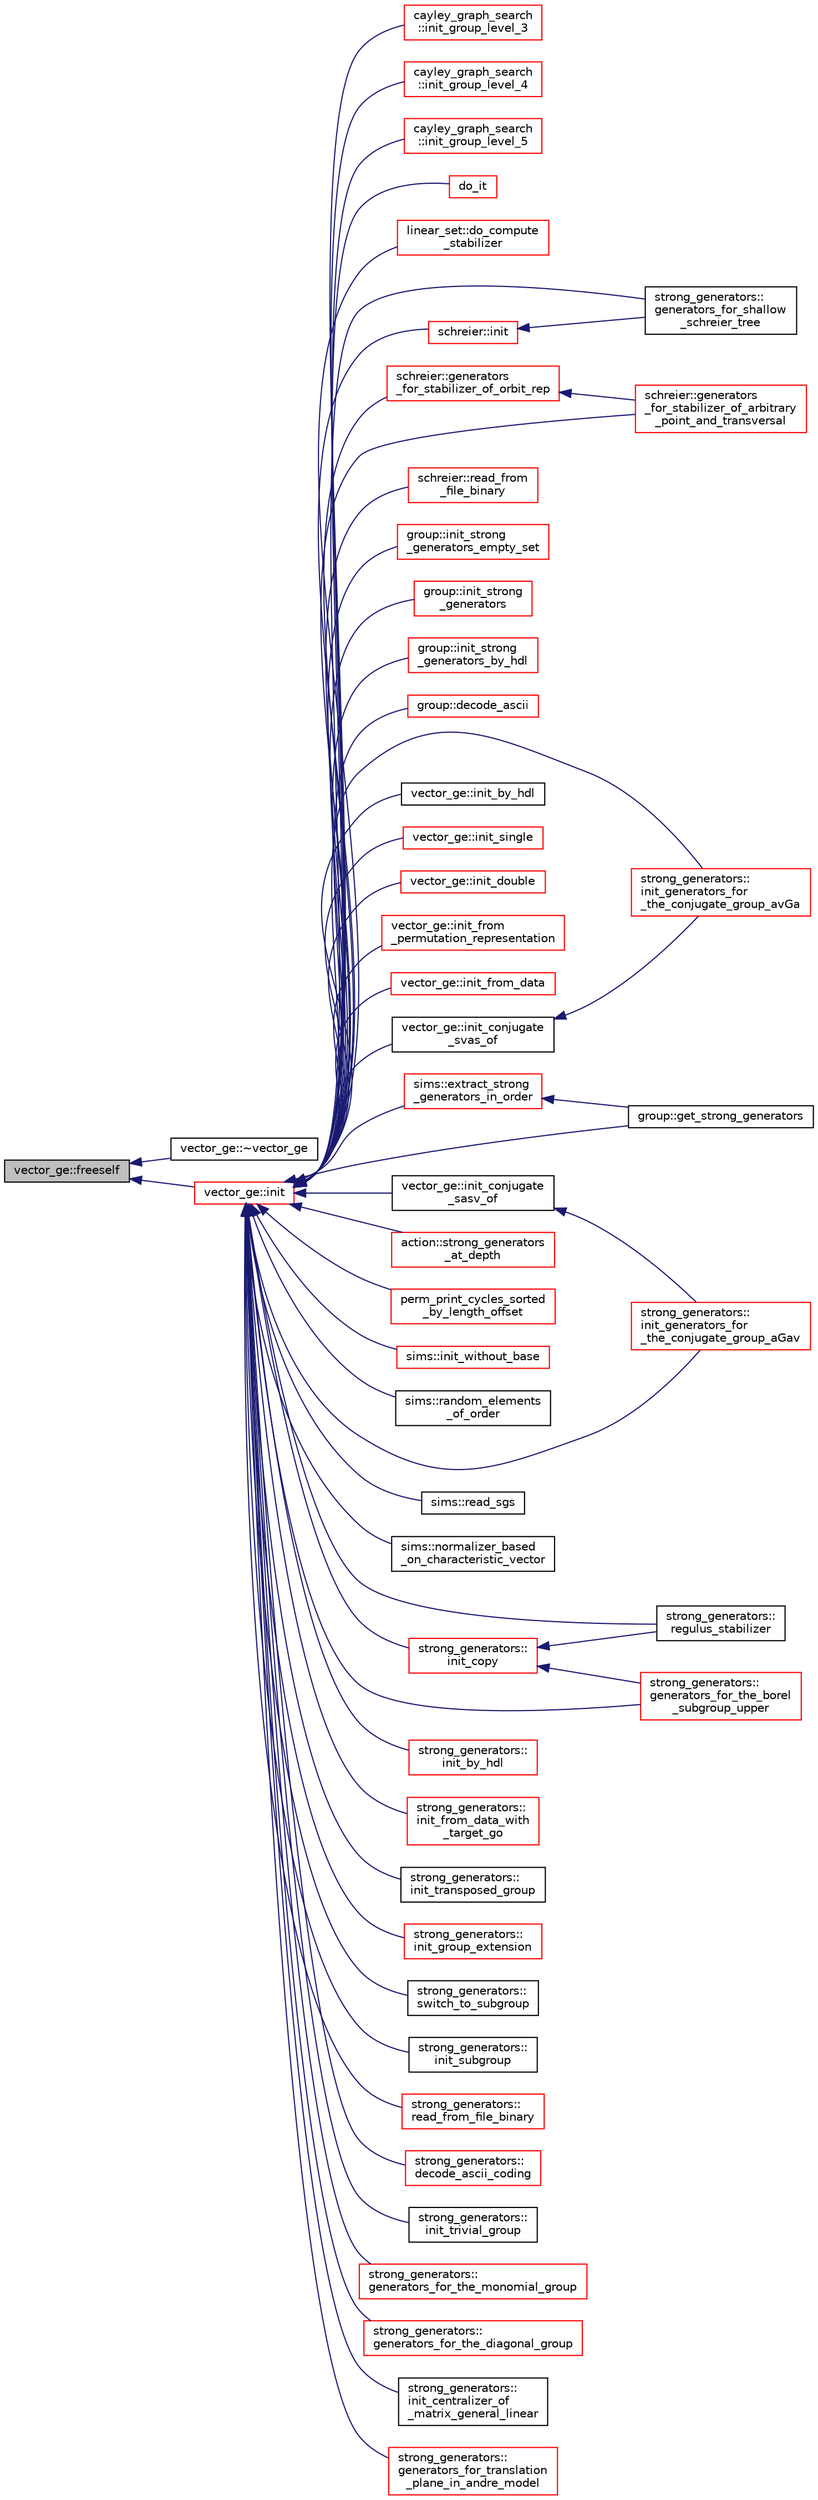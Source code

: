 digraph "vector_ge::freeself"
{
  edge [fontname="Helvetica",fontsize="10",labelfontname="Helvetica",labelfontsize="10"];
  node [fontname="Helvetica",fontsize="10",shape=record];
  rankdir="LR";
  Node1121 [label="vector_ge::freeself",height=0.2,width=0.4,color="black", fillcolor="grey75", style="filled", fontcolor="black"];
  Node1121 -> Node1122 [dir="back",color="midnightblue",fontsize="10",style="solid",fontname="Helvetica"];
  Node1122 [label="vector_ge::~vector_ge",height=0.2,width=0.4,color="black", fillcolor="white", style="filled",URL="$d4/d6e/classvector__ge.html#a8462806b80e77ad2a1202f7b2f2a8d08"];
  Node1121 -> Node1123 [dir="back",color="midnightblue",fontsize="10",style="solid",fontname="Helvetica"];
  Node1123 [label="vector_ge::init",height=0.2,width=0.4,color="red", fillcolor="white", style="filled",URL="$d4/d6e/classvector__ge.html#afe1d6befd1f1501e6be34afbaa9d30a8"];
  Node1123 -> Node1124 [dir="back",color="midnightblue",fontsize="10",style="solid",fontname="Helvetica"];
  Node1124 [label="cayley_graph_search\l::init_group_level_3",height=0.2,width=0.4,color="red", fillcolor="white", style="filled",URL="$de/dae/classcayley__graph__search.html#a7c936e674e8ea64597fa37ae5aa71c71"];
  Node1123 -> Node1129 [dir="back",color="midnightblue",fontsize="10",style="solid",fontname="Helvetica"];
  Node1129 [label="cayley_graph_search\l::init_group_level_4",height=0.2,width=0.4,color="red", fillcolor="white", style="filled",URL="$de/dae/classcayley__graph__search.html#a6593f90cd91bea8c23fe71acca05655e"];
  Node1123 -> Node1130 [dir="back",color="midnightblue",fontsize="10",style="solid",fontname="Helvetica"];
  Node1130 [label="cayley_graph_search\l::init_group_level_5",height=0.2,width=0.4,color="red", fillcolor="white", style="filled",URL="$de/dae/classcayley__graph__search.html#ab4427f6ab65833dae31a18f44a5d6d7a"];
  Node1123 -> Node1131 [dir="back",color="midnightblue",fontsize="10",style="solid",fontname="Helvetica"];
  Node1131 [label="do_it",height=0.2,width=0.4,color="red", fillcolor="white", style="filled",URL="$d0/d7a/shrikhande_8_c.html#a23101cedc65bbf814b3b9ae081665765"];
  Node1123 -> Node1133 [dir="back",color="midnightblue",fontsize="10",style="solid",fontname="Helvetica"];
  Node1133 [label="linear_set::do_compute\l_stabilizer",height=0.2,width=0.4,color="red", fillcolor="white", style="filled",URL="$dd/d86/classlinear__set.html#ae8f58ded28fb5370f4459cca42b7463b"];
  Node1123 -> Node1136 [dir="back",color="midnightblue",fontsize="10",style="solid",fontname="Helvetica"];
  Node1136 [label="schreier::init",height=0.2,width=0.4,color="red", fillcolor="white", style="filled",URL="$d3/dd6/classschreier.html#a7443bebde2aa08acae16c0ff29c9abcf"];
  Node1136 -> Node1246 [dir="back",color="midnightblue",fontsize="10",style="solid",fontname="Helvetica"];
  Node1246 [label="strong_generators::\lgenerators_for_shallow\l_schreier_tree",height=0.2,width=0.4,color="black", fillcolor="white", style="filled",URL="$dc/d09/classstrong__generators.html#a5d093b23261ef710325614ad5c497dbc"];
  Node1123 -> Node1312 [dir="back",color="midnightblue",fontsize="10",style="solid",fontname="Helvetica"];
  Node1312 [label="schreier::generators\l_for_stabilizer_of_arbitrary\l_point_and_transversal",height=0.2,width=0.4,color="red", fillcolor="white", style="filled",URL="$d3/dd6/classschreier.html#a63e4acebeefabb5a5dd6f4c2a60398f5"];
  Node1123 -> Node1315 [dir="back",color="midnightblue",fontsize="10",style="solid",fontname="Helvetica"];
  Node1315 [label="schreier::generators\l_for_stabilizer_of_orbit_rep",height=0.2,width=0.4,color="red", fillcolor="white", style="filled",URL="$d3/dd6/classschreier.html#afd6fcc50900894e183d838f09e840da6"];
  Node1315 -> Node1312 [dir="back",color="midnightblue",fontsize="10",style="solid",fontname="Helvetica"];
  Node1123 -> Node1319 [dir="back",color="midnightblue",fontsize="10",style="solid",fontname="Helvetica"];
  Node1319 [label="schreier::read_from\l_file_binary",height=0.2,width=0.4,color="red", fillcolor="white", style="filled",URL="$d3/dd6/classschreier.html#a603a093c7147f1ae21d5755bc7848267"];
  Node1123 -> Node1321 [dir="back",color="midnightblue",fontsize="10",style="solid",fontname="Helvetica"];
  Node1321 [label="group::init_strong\l_generators_empty_set",height=0.2,width=0.4,color="red", fillcolor="white", style="filled",URL="$d1/db7/classgroup.html#a2bce2962b39ee6eac224ed32a174607c"];
  Node1123 -> Node1324 [dir="back",color="midnightblue",fontsize="10",style="solid",fontname="Helvetica"];
  Node1324 [label="group::init_strong\l_generators",height=0.2,width=0.4,color="red", fillcolor="white", style="filled",URL="$d1/db7/classgroup.html#aca8ce81c001eb5871118ed21676f3519"];
  Node1123 -> Node1334 [dir="back",color="midnightblue",fontsize="10",style="solid",fontname="Helvetica"];
  Node1334 [label="group::init_strong\l_generators_by_hdl",height=0.2,width=0.4,color="red", fillcolor="white", style="filled",URL="$d1/db7/classgroup.html#a65100d600cfb0955dae3582a2d6a2532"];
  Node1123 -> Node1351 [dir="back",color="midnightblue",fontsize="10",style="solid",fontname="Helvetica"];
  Node1351 [label="group::decode_ascii",height=0.2,width=0.4,color="red", fillcolor="white", style="filled",URL="$d1/db7/classgroup.html#aaf998199131855804b53c8fc917a187f"];
  Node1123 -> Node1353 [dir="back",color="midnightblue",fontsize="10",style="solid",fontname="Helvetica"];
  Node1353 [label="group::get_strong_generators",height=0.2,width=0.4,color="black", fillcolor="white", style="filled",URL="$d1/db7/classgroup.html#ad1c87ec4beae45f2acdcf57b754d5617"];
  Node1123 -> Node1354 [dir="back",color="midnightblue",fontsize="10",style="solid",fontname="Helvetica"];
  Node1354 [label="vector_ge::init_by_hdl",height=0.2,width=0.4,color="black", fillcolor="white", style="filled",URL="$d4/d6e/classvector__ge.html#a8475939c05dfe3cae6b07bb2a83f2029"];
  Node1123 -> Node1355 [dir="back",color="midnightblue",fontsize="10",style="solid",fontname="Helvetica"];
  Node1355 [label="vector_ge::init_single",height=0.2,width=0.4,color="red", fillcolor="white", style="filled",URL="$d4/d6e/classvector__ge.html#adcce2d6c43d1769de8ce74c85a5041aa"];
  Node1123 -> Node1356 [dir="back",color="midnightblue",fontsize="10",style="solid",fontname="Helvetica"];
  Node1356 [label="vector_ge::init_double",height=0.2,width=0.4,color="red", fillcolor="white", style="filled",URL="$d4/d6e/classvector__ge.html#ab5e52a40189cc70d0abcf4233a183e6c"];
  Node1123 -> Node1357 [dir="back",color="midnightblue",fontsize="10",style="solid",fontname="Helvetica"];
  Node1357 [label="vector_ge::init_from\l_permutation_representation",height=0.2,width=0.4,color="red", fillcolor="white", style="filled",URL="$d4/d6e/classvector__ge.html#a27fafaa0f2f225fe11281d401b8a8239"];
  Node1123 -> Node1359 [dir="back",color="midnightblue",fontsize="10",style="solid",fontname="Helvetica"];
  Node1359 [label="vector_ge::init_from_data",height=0.2,width=0.4,color="red", fillcolor="white", style="filled",URL="$d4/d6e/classvector__ge.html#a44b1669e41321b41d93fb5cf957b8bc5"];
  Node1123 -> Node1392 [dir="back",color="midnightblue",fontsize="10",style="solid",fontname="Helvetica"];
  Node1392 [label="vector_ge::init_conjugate\l_svas_of",height=0.2,width=0.4,color="black", fillcolor="white", style="filled",URL="$d4/d6e/classvector__ge.html#a6d93c74b1d2b7f1ae28f9029d8603c3b"];
  Node1392 -> Node1393 [dir="back",color="midnightblue",fontsize="10",style="solid",fontname="Helvetica"];
  Node1393 [label="strong_generators::\linit_generators_for\l_the_conjugate_group_avGa",height=0.2,width=0.4,color="red", fillcolor="white", style="filled",URL="$dc/d09/classstrong__generators.html#afc51616fda5a1814d0671585a28cd718"];
  Node1123 -> Node1399 [dir="back",color="midnightblue",fontsize="10",style="solid",fontname="Helvetica"];
  Node1399 [label="vector_ge::init_conjugate\l_sasv_of",height=0.2,width=0.4,color="black", fillcolor="white", style="filled",URL="$d4/d6e/classvector__ge.html#a2fa34d332539c60df788fd5ad3926103"];
  Node1399 -> Node1400 [dir="back",color="midnightblue",fontsize="10",style="solid",fontname="Helvetica"];
  Node1400 [label="strong_generators::\linit_generators_for\l_the_conjugate_group_aGav",height=0.2,width=0.4,color="red", fillcolor="white", style="filled",URL="$dc/d09/classstrong__generators.html#af398bc7eb2c325ffd594d339dd1869b4"];
  Node1123 -> Node1402 [dir="back",color="midnightblue",fontsize="10",style="solid",fontname="Helvetica"];
  Node1402 [label="action::strong_generators\l_at_depth",height=0.2,width=0.4,color="red", fillcolor="white", style="filled",URL="$d2/d86/classaction.html#a669cd686b88190d7ea71846466606a60"];
  Node1123 -> Node1404 [dir="back",color="midnightblue",fontsize="10",style="solid",fontname="Helvetica"];
  Node1404 [label="perm_print_cycles_sorted\l_by_length_offset",height=0.2,width=0.4,color="red", fillcolor="white", style="filled",URL="$dc/dd4/group__actions_8h.html#a9d1f2e34879c04dbc45d08984a8066e3"];
  Node1123 -> Node1585 [dir="back",color="midnightblue",fontsize="10",style="solid",fontname="Helvetica"];
  Node1585 [label="sims::init_without_base",height=0.2,width=0.4,color="red", fillcolor="white", style="filled",URL="$d9/df3/classsims.html#a1010f2dc330b7c5ae10128c0b7dcbefd"];
  Node1123 -> Node1598 [dir="back",color="midnightblue",fontsize="10",style="solid",fontname="Helvetica"];
  Node1598 [label="sims::random_elements\l_of_order",height=0.2,width=0.4,color="black", fillcolor="white", style="filled",URL="$d9/df3/classsims.html#af5aeca809be7c10df8493c1b9ef9e980"];
  Node1123 -> Node1599 [dir="back",color="midnightblue",fontsize="10",style="solid",fontname="Helvetica"];
  Node1599 [label="sims::extract_strong\l_generators_in_order",height=0.2,width=0.4,color="red", fillcolor="white", style="filled",URL="$d9/df3/classsims.html#aeaf4ae6bb916342a66470730af69923a"];
  Node1599 -> Node1353 [dir="back",color="midnightblue",fontsize="10",style="solid",fontname="Helvetica"];
  Node1123 -> Node1603 [dir="back",color="midnightblue",fontsize="10",style="solid",fontname="Helvetica"];
  Node1603 [label="sims::read_sgs",height=0.2,width=0.4,color="black", fillcolor="white", style="filled",URL="$d9/df3/classsims.html#acc819864b418090e81b8a060cdc384df"];
  Node1123 -> Node1604 [dir="back",color="midnightblue",fontsize="10",style="solid",fontname="Helvetica"];
  Node1604 [label="sims::normalizer_based\l_on_characteristic_vector",height=0.2,width=0.4,color="black", fillcolor="white", style="filled",URL="$d9/df3/classsims.html#af81961f706ea98f0afd845146274a394"];
  Node1123 -> Node1605 [dir="back",color="midnightblue",fontsize="10",style="solid",fontname="Helvetica"];
  Node1605 [label="strong_generators::\linit_copy",height=0.2,width=0.4,color="red", fillcolor="white", style="filled",URL="$dc/d09/classstrong__generators.html#a52fade445eb96d43f47e1772b1b1219e"];
  Node1605 -> Node1380 [dir="back",color="midnightblue",fontsize="10",style="solid",fontname="Helvetica"];
  Node1380 [label="strong_generators::\lregulus_stabilizer",height=0.2,width=0.4,color="black", fillcolor="white", style="filled",URL="$dc/d09/classstrong__generators.html#a32e999d14b4168695f2e775ddf2ed7e7"];
  Node1605 -> Node1607 [dir="back",color="midnightblue",fontsize="10",style="solid",fontname="Helvetica"];
  Node1607 [label="strong_generators::\lgenerators_for_the_borel\l_subgroup_upper",height=0.2,width=0.4,color="red", fillcolor="white", style="filled",URL="$dc/d09/classstrong__generators.html#ad2b78850e421039116d2ba4bb4939729"];
  Node1123 -> Node1623 [dir="back",color="midnightblue",fontsize="10",style="solid",fontname="Helvetica"];
  Node1623 [label="strong_generators::\linit_by_hdl",height=0.2,width=0.4,color="red", fillcolor="white", style="filled",URL="$dc/d09/classstrong__generators.html#abe6e1f35365f6d69d230bf0869c32596"];
  Node1123 -> Node1627 [dir="back",color="midnightblue",fontsize="10",style="solid",fontname="Helvetica"];
  Node1627 [label="strong_generators::\linit_from_data_with\l_target_go",height=0.2,width=0.4,color="red", fillcolor="white", style="filled",URL="$dc/d09/classstrong__generators.html#a026182fcca35e7a95aa7583e716585e0"];
  Node1123 -> Node1393 [dir="back",color="midnightblue",fontsize="10",style="solid",fontname="Helvetica"];
  Node1123 -> Node1400 [dir="back",color="midnightblue",fontsize="10",style="solid",fontname="Helvetica"];
  Node1123 -> Node1629 [dir="back",color="midnightblue",fontsize="10",style="solid",fontname="Helvetica"];
  Node1629 [label="strong_generators::\linit_transposed_group",height=0.2,width=0.4,color="black", fillcolor="white", style="filled",URL="$dc/d09/classstrong__generators.html#a596b2ad93f3c3f4ea76af81ef8fd831c"];
  Node1123 -> Node1630 [dir="back",color="midnightblue",fontsize="10",style="solid",fontname="Helvetica"];
  Node1630 [label="strong_generators::\linit_group_extension",height=0.2,width=0.4,color="red", fillcolor="white", style="filled",URL="$dc/d09/classstrong__generators.html#a5e889497cab5e9c522c8c4610ebb8328"];
  Node1123 -> Node1631 [dir="back",color="midnightblue",fontsize="10",style="solid",fontname="Helvetica"];
  Node1631 [label="strong_generators::\lswitch_to_subgroup",height=0.2,width=0.4,color="black", fillcolor="white", style="filled",URL="$dc/d09/classstrong__generators.html#ac08fd2bdfc8603376339c9590e43bdfb"];
  Node1123 -> Node1632 [dir="back",color="midnightblue",fontsize="10",style="solid",fontname="Helvetica"];
  Node1632 [label="strong_generators::\linit_subgroup",height=0.2,width=0.4,color="black", fillcolor="white", style="filled",URL="$dc/d09/classstrong__generators.html#ae6e516c1240181e1ea5e1968c2073b0f"];
  Node1123 -> Node1633 [dir="back",color="midnightblue",fontsize="10",style="solid",fontname="Helvetica"];
  Node1633 [label="strong_generators::\lread_from_file_binary",height=0.2,width=0.4,color="red", fillcolor="white", style="filled",URL="$dc/d09/classstrong__generators.html#a2e0e07b3f0ac104178984a1ecf8d0328"];
  Node1123 -> Node1246 [dir="back",color="midnightblue",fontsize="10",style="solid",fontname="Helvetica"];
  Node1123 -> Node1640 [dir="back",color="midnightblue",fontsize="10",style="solid",fontname="Helvetica"];
  Node1640 [label="strong_generators::\ldecode_ascii_coding",height=0.2,width=0.4,color="red", fillcolor="white", style="filled",URL="$dc/d09/classstrong__generators.html#a5e609ccd692b77119281889456326701"];
  Node1123 -> Node1643 [dir="back",color="midnightblue",fontsize="10",style="solid",fontname="Helvetica"];
  Node1643 [label="strong_generators::\linit_trivial_group",height=0.2,width=0.4,color="black", fillcolor="white", style="filled",URL="$dc/d09/classstrong__generators.html#a715e6728066404944a5e9a6456f7ef03"];
  Node1123 -> Node1644 [dir="back",color="midnightblue",fontsize="10",style="solid",fontname="Helvetica"];
  Node1644 [label="strong_generators::\lgenerators_for_the_monomial_group",height=0.2,width=0.4,color="red", fillcolor="white", style="filled",URL="$dc/d09/classstrong__generators.html#a504b7cefda70b646b2064f80784d7f8a"];
  Node1123 -> Node1646 [dir="back",color="midnightblue",fontsize="10",style="solid",fontname="Helvetica"];
  Node1646 [label="strong_generators::\lgenerators_for_the_diagonal_group",height=0.2,width=0.4,color="red", fillcolor="white", style="filled",URL="$dc/d09/classstrong__generators.html#a560ff860f139f7f02f293fa7f5f01aff"];
  Node1123 -> Node1648 [dir="back",color="midnightblue",fontsize="10",style="solid",fontname="Helvetica"];
  Node1648 [label="strong_generators::\linit_centralizer_of\l_matrix_general_linear",height=0.2,width=0.4,color="black", fillcolor="white", style="filled",URL="$dc/d09/classstrong__generators.html#a32d3dac9a96e73497b2e8f822d7e0038"];
  Node1123 -> Node1649 [dir="back",color="midnightblue",fontsize="10",style="solid",fontname="Helvetica"];
  Node1649 [label="strong_generators::\lgenerators_for_translation\l_plane_in_andre_model",height=0.2,width=0.4,color="red", fillcolor="white", style="filled",URL="$dc/d09/classstrong__generators.html#aceefa8f4e00918ef0c4e9899a6d892ac"];
  Node1123 -> Node1380 [dir="back",color="midnightblue",fontsize="10",style="solid",fontname="Helvetica"];
  Node1123 -> Node1607 [dir="back",color="midnightblue",fontsize="10",style="solid",fontname="Helvetica"];
}
